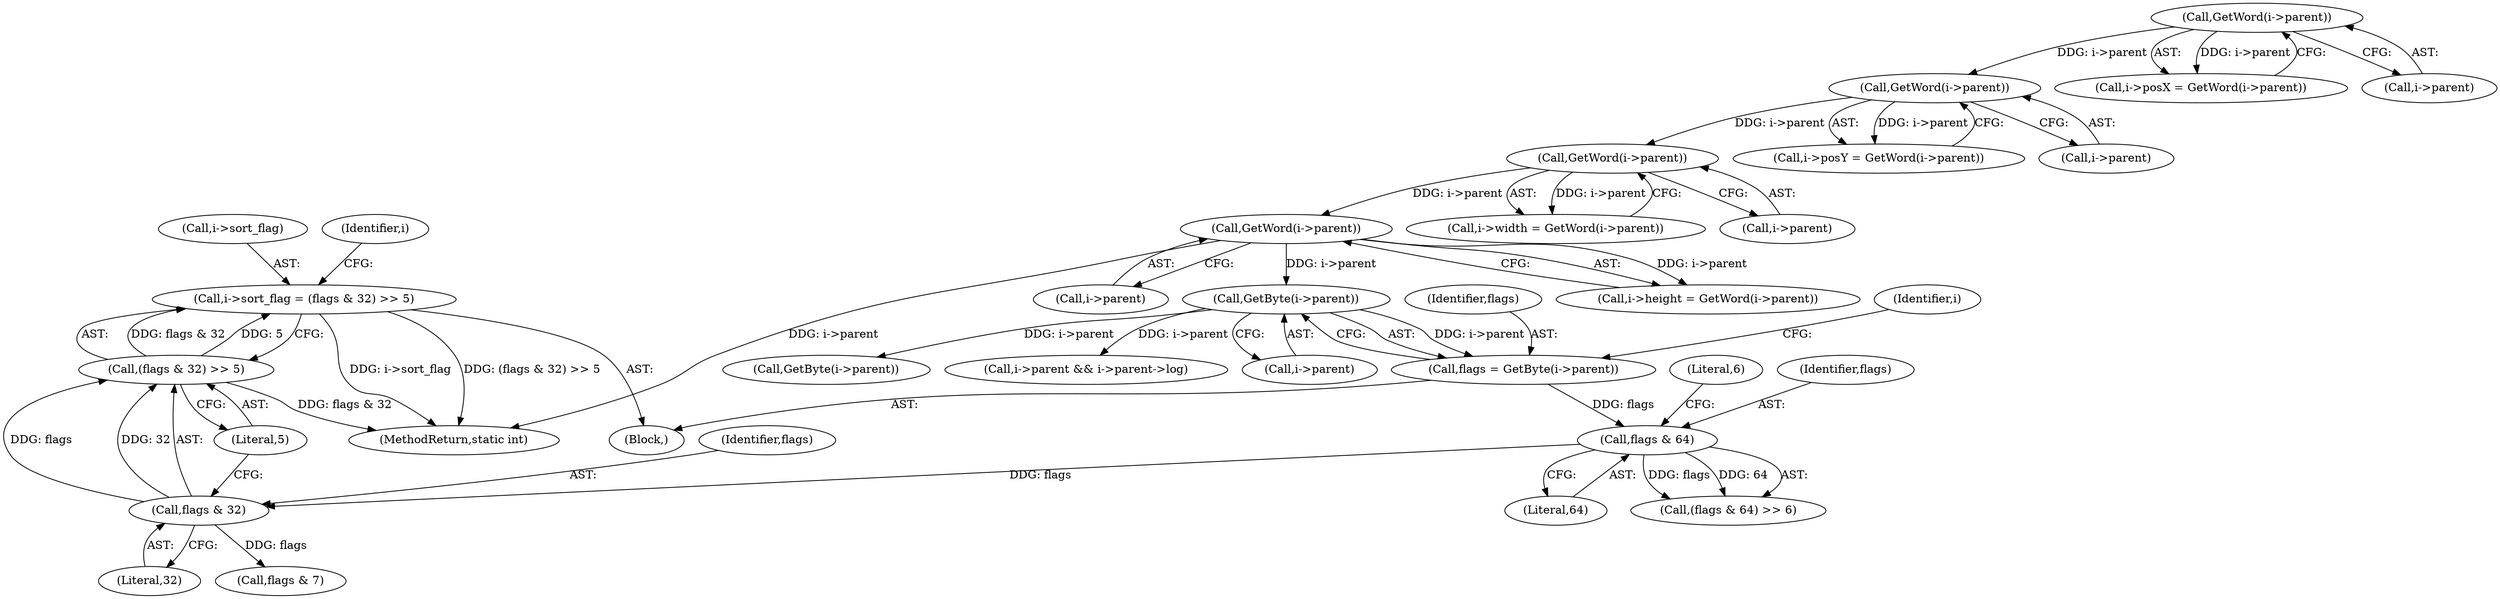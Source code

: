 digraph "0_ngiflib_cf429e0a2fe26b5f01ce0c8e9b79432e94509b6e@pointer" {
"1000401" [label="(Call,i->sort_flag = (flags & 32) >> 5)"];
"1000405" [label="(Call,(flags & 32) >> 5)"];
"1000406" [label="(Call,flags & 32)"];
"1000387" [label="(Call,flags & 64)"];
"1000376" [label="(Call,flags = GetByte(i->parent))"];
"1000378" [label="(Call,GetByte(i->parent))"];
"1000188" [label="(Call,GetWord(i->parent))"];
"1000180" [label="(Call,GetWord(i->parent))"];
"1000172" [label="(Call,GetWord(i->parent))"];
"1000164" [label="(Call,GetWord(i->parent))"];
"1000384" [label="(Identifier,i)"];
"1000912" [label="(MethodReturn,static int)"];
"1000180" [label="(Call,GetWord(i->parent))"];
"1000409" [label="(Literal,5)"];
"1000554" [label="(Call,GetByte(i->parent))"];
"1000168" [label="(Call,i->posY = GetWord(i->parent))"];
"1000412" [label="(Identifier,i)"];
"1000408" [label="(Literal,32)"];
"1000387" [label="(Call,flags & 64)"];
"1000173" [label="(Call,i->parent)"];
"1000405" [label="(Call,(flags & 32) >> 5)"];
"1000386" [label="(Call,(flags & 64) >> 6)"];
"1000129" [label="(Block,)"];
"1000176" [label="(Call,i->width = GetWord(i->parent))"];
"1000164" [label="(Call,GetWord(i->parent))"];
"1000160" [label="(Call,i->posX = GetWord(i->parent))"];
"1000377" [label="(Identifier,flags)"];
"1000406" [label="(Call,flags & 32)"];
"1000415" [label="(Call,flags & 7)"];
"1000165" [label="(Call,i->parent)"];
"1000378" [label="(Call,GetByte(i->parent))"];
"1000401" [label="(Call,i->sort_flag = (flags & 32) >> 5)"];
"1000407" [label="(Identifier,flags)"];
"1000376" [label="(Call,flags = GetByte(i->parent))"];
"1000184" [label="(Call,i->height = GetWord(i->parent))"];
"1000189" [label="(Call,i->parent)"];
"1000390" [label="(Literal,6)"];
"1000388" [label="(Identifier,flags)"];
"1000188" [label="(Call,GetWord(i->parent))"];
"1000389" [label="(Literal,64)"];
"1000434" [label="(Call,i->parent && i->parent->log)"];
"1000402" [label="(Call,i->sort_flag)"];
"1000181" [label="(Call,i->parent)"];
"1000379" [label="(Call,i->parent)"];
"1000172" [label="(Call,GetWord(i->parent))"];
"1000401" -> "1000129"  [label="AST: "];
"1000401" -> "1000405"  [label="CFG: "];
"1000402" -> "1000401"  [label="AST: "];
"1000405" -> "1000401"  [label="AST: "];
"1000412" -> "1000401"  [label="CFG: "];
"1000401" -> "1000912"  [label="DDG: (flags & 32) >> 5"];
"1000401" -> "1000912"  [label="DDG: i->sort_flag"];
"1000405" -> "1000401"  [label="DDG: flags & 32"];
"1000405" -> "1000401"  [label="DDG: 5"];
"1000405" -> "1000409"  [label="CFG: "];
"1000406" -> "1000405"  [label="AST: "];
"1000409" -> "1000405"  [label="AST: "];
"1000405" -> "1000912"  [label="DDG: flags & 32"];
"1000406" -> "1000405"  [label="DDG: flags"];
"1000406" -> "1000405"  [label="DDG: 32"];
"1000406" -> "1000408"  [label="CFG: "];
"1000407" -> "1000406"  [label="AST: "];
"1000408" -> "1000406"  [label="AST: "];
"1000409" -> "1000406"  [label="CFG: "];
"1000387" -> "1000406"  [label="DDG: flags"];
"1000406" -> "1000415"  [label="DDG: flags"];
"1000387" -> "1000386"  [label="AST: "];
"1000387" -> "1000389"  [label="CFG: "];
"1000388" -> "1000387"  [label="AST: "];
"1000389" -> "1000387"  [label="AST: "];
"1000390" -> "1000387"  [label="CFG: "];
"1000387" -> "1000386"  [label="DDG: flags"];
"1000387" -> "1000386"  [label="DDG: 64"];
"1000376" -> "1000387"  [label="DDG: flags"];
"1000376" -> "1000129"  [label="AST: "];
"1000376" -> "1000378"  [label="CFG: "];
"1000377" -> "1000376"  [label="AST: "];
"1000378" -> "1000376"  [label="AST: "];
"1000384" -> "1000376"  [label="CFG: "];
"1000378" -> "1000376"  [label="DDG: i->parent"];
"1000378" -> "1000379"  [label="CFG: "];
"1000379" -> "1000378"  [label="AST: "];
"1000188" -> "1000378"  [label="DDG: i->parent"];
"1000378" -> "1000434"  [label="DDG: i->parent"];
"1000378" -> "1000554"  [label="DDG: i->parent"];
"1000188" -> "1000184"  [label="AST: "];
"1000188" -> "1000189"  [label="CFG: "];
"1000189" -> "1000188"  [label="AST: "];
"1000184" -> "1000188"  [label="CFG: "];
"1000188" -> "1000912"  [label="DDG: i->parent"];
"1000188" -> "1000184"  [label="DDG: i->parent"];
"1000180" -> "1000188"  [label="DDG: i->parent"];
"1000180" -> "1000176"  [label="AST: "];
"1000180" -> "1000181"  [label="CFG: "];
"1000181" -> "1000180"  [label="AST: "];
"1000176" -> "1000180"  [label="CFG: "];
"1000180" -> "1000176"  [label="DDG: i->parent"];
"1000172" -> "1000180"  [label="DDG: i->parent"];
"1000172" -> "1000168"  [label="AST: "];
"1000172" -> "1000173"  [label="CFG: "];
"1000173" -> "1000172"  [label="AST: "];
"1000168" -> "1000172"  [label="CFG: "];
"1000172" -> "1000168"  [label="DDG: i->parent"];
"1000164" -> "1000172"  [label="DDG: i->parent"];
"1000164" -> "1000160"  [label="AST: "];
"1000164" -> "1000165"  [label="CFG: "];
"1000165" -> "1000164"  [label="AST: "];
"1000160" -> "1000164"  [label="CFG: "];
"1000164" -> "1000160"  [label="DDG: i->parent"];
}
